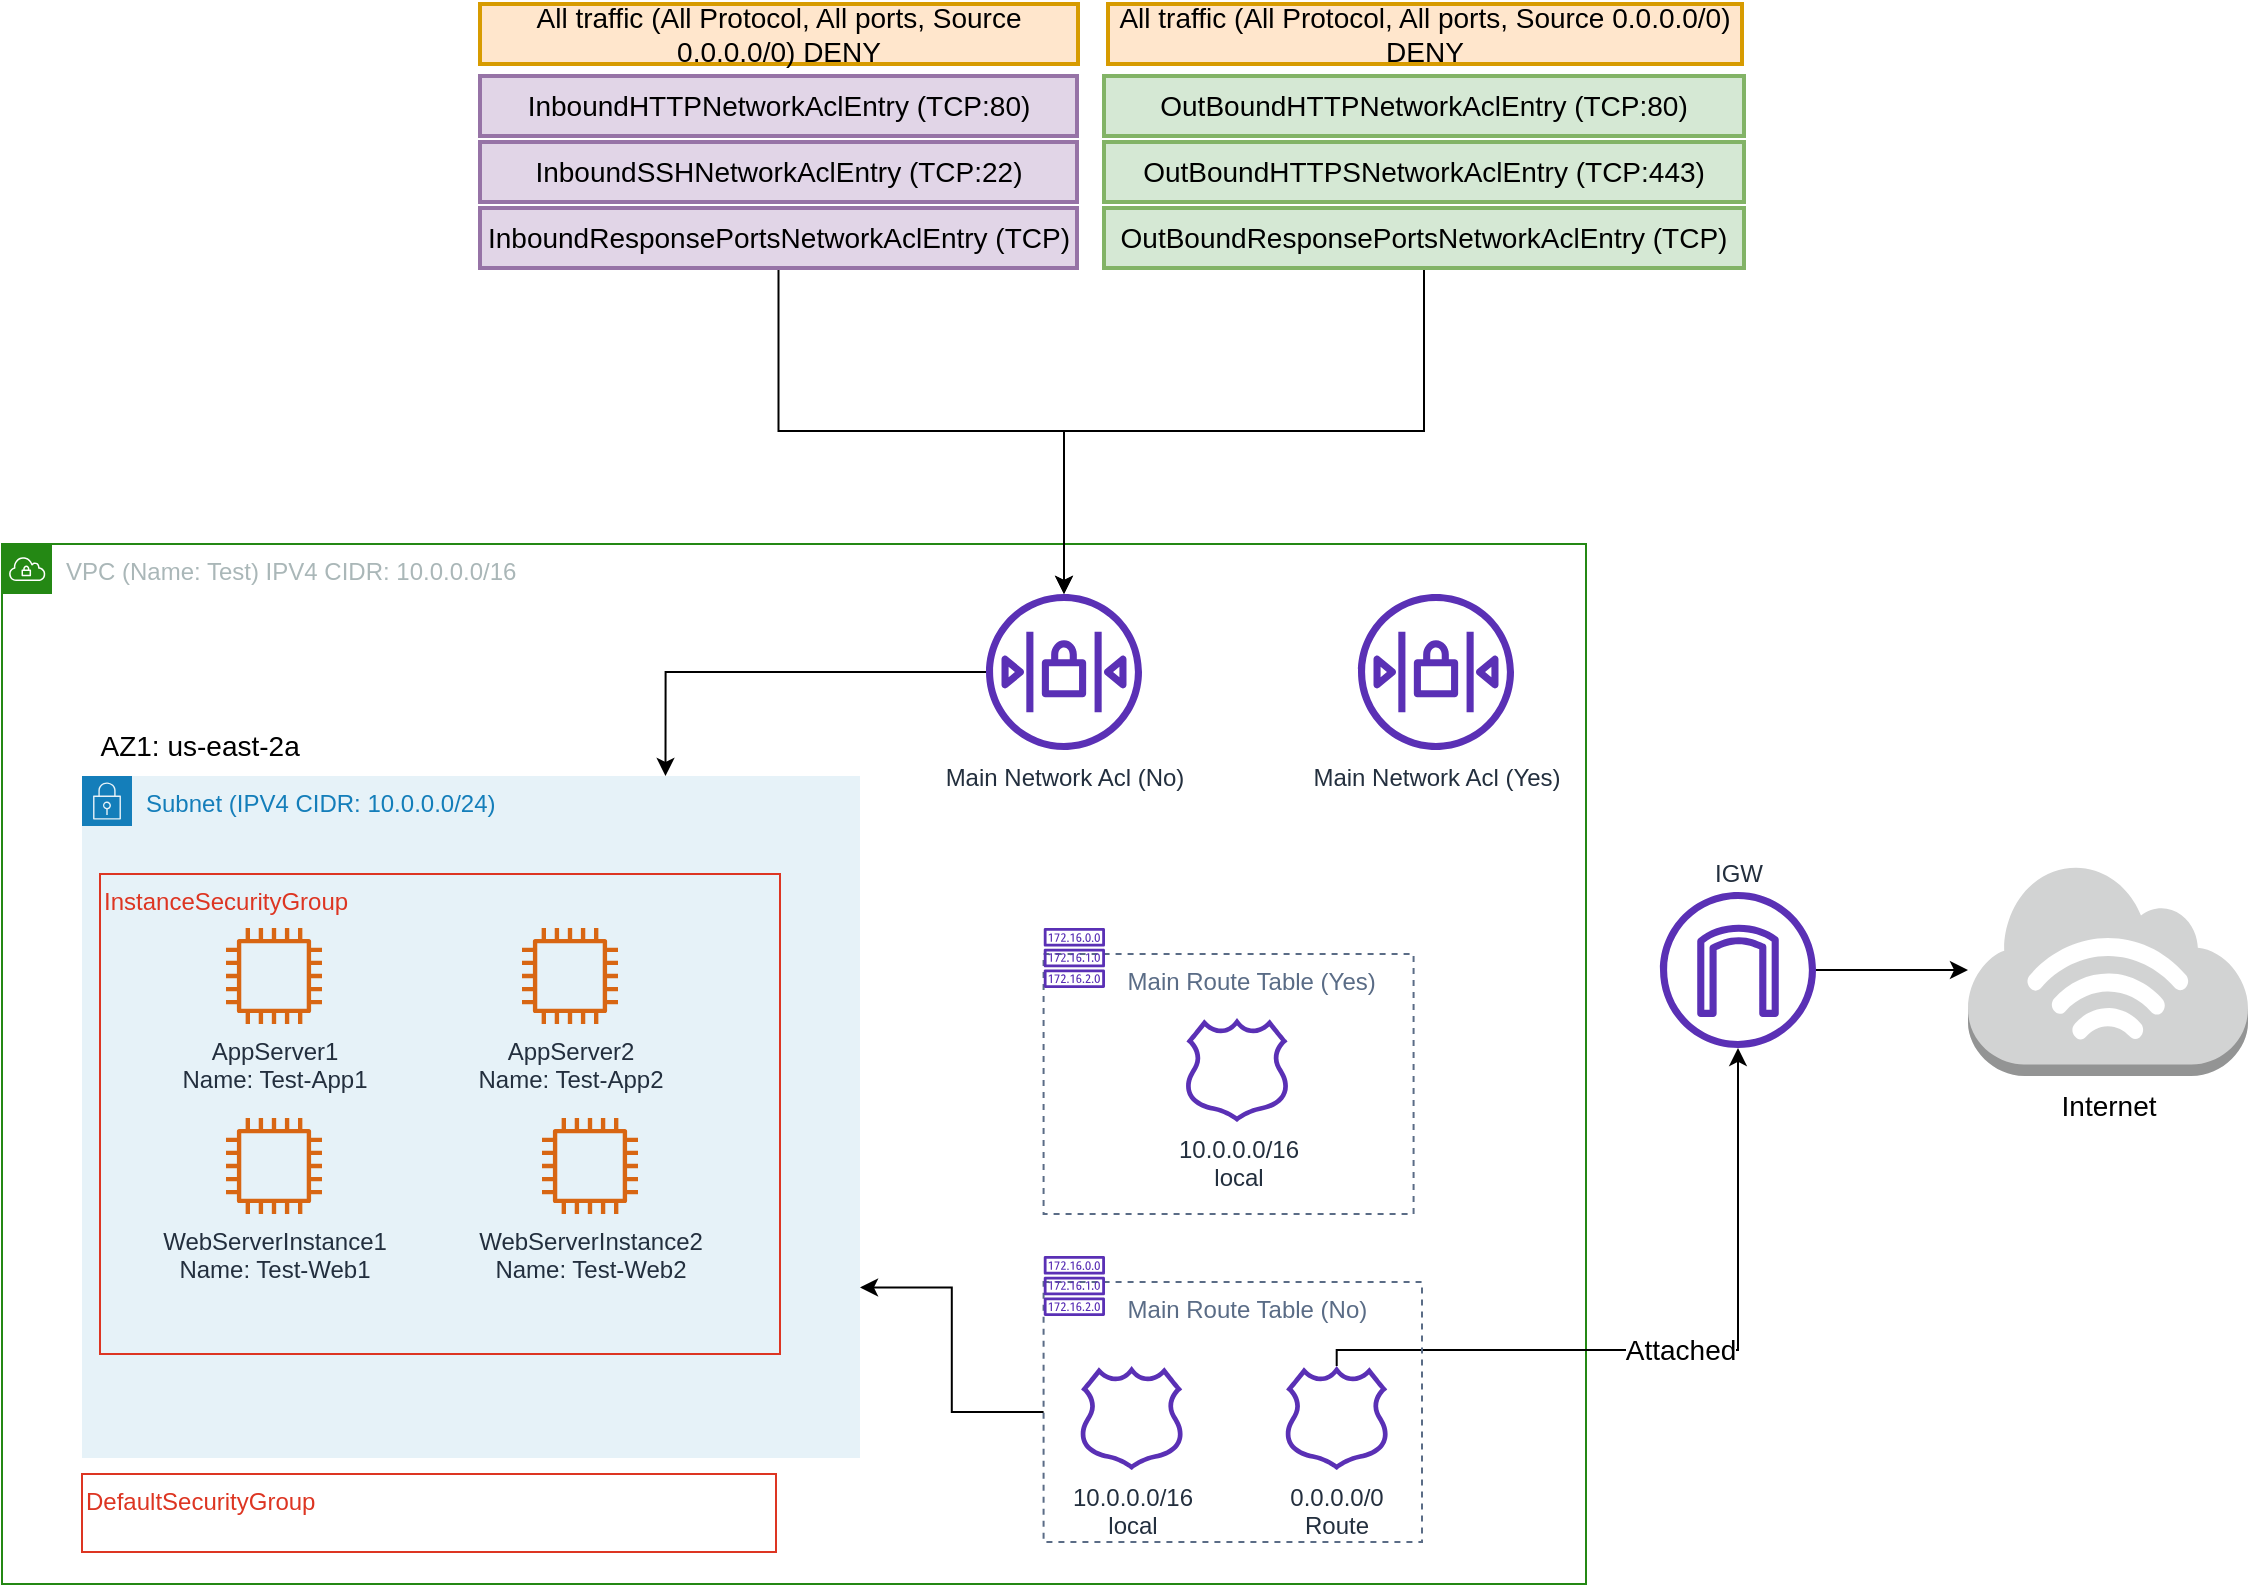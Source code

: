 <mxfile version="13.3.1" type="device" pages="4"><diagram id="06vHvtMR7MIkMRMp7Ps8" name="Architecture-Deployed"><mxGraphModel dx="1240" dy="729" grid="0" gridSize="10" guides="1" tooltips="1" connect="1" arrows="1" fold="1" page="1" pageScale="1" pageWidth="1169" pageHeight="827" math="0" shadow="0"><root><mxCell id="CUQT4DhqtWl53nOIbWc_-0"/><mxCell id="CUQT4DhqtWl53nOIbWc_-1" parent="CUQT4DhqtWl53nOIbWc_-0"/><mxCell id="CUQT4DhqtWl53nOIbWc_-2" value="VPC (Name: Test) IPV4 CIDR: 10.0.0.0/16" style="points=[[0,0],[0.25,0],[0.5,0],[0.75,0],[1,0],[1,0.25],[1,0.5],[1,0.75],[1,1],[0.75,1],[0.5,1],[0.25,1],[0,1],[0,0.75],[0,0.5],[0,0.25]];outlineConnect=0;gradientColor=none;html=1;whiteSpace=wrap;fontSize=12;fontStyle=0;shape=mxgraph.aws4.group;grIcon=mxgraph.aws4.group_vpc;strokeColor=#248814;fillColor=none;verticalAlign=top;align=left;spacingLeft=30;fontColor=#AAB7B8;dashed=0;" vertex="1" parent="CUQT4DhqtWl53nOIbWc_-1"><mxGeometry x="27" y="293" width="792" height="520" as="geometry"/></mxCell><mxCell id="CUQT4DhqtWl53nOIbWc_-3" value="Subnet (IPV4 CIDR: 10.0.0.0/24)" style="points=[[0,0],[0.25,0],[0.5,0],[0.75,0],[1,0],[1,0.25],[1,0.5],[1,0.75],[1,1],[0.75,1],[0.5,1],[0.25,1],[0,1],[0,0.75],[0,0.5],[0,0.25]];outlineConnect=0;gradientColor=none;html=1;whiteSpace=wrap;fontSize=12;fontStyle=0;shape=mxgraph.aws4.group;grIcon=mxgraph.aws4.group_security_group;grStroke=0;strokeColor=#147EBA;fillColor=#E6F2F8;verticalAlign=top;align=left;spacingLeft=30;fontColor=#147EBA;dashed=0;" vertex="1" parent="CUQT4DhqtWl53nOIbWc_-1"><mxGeometry x="67" y="409" width="389" height="341" as="geometry"/></mxCell><mxCell id="CUQT4DhqtWl53nOIbWc_-30" style="edgeStyle=orthogonalEdgeStyle;rounded=0;orthogonalLoop=1;jettySize=auto;html=1;fontSize=14;" edge="1" parent="CUQT4DhqtWl53nOIbWc_-1" source="CUQT4DhqtWl53nOIbWc_-4" target="CUQT4DhqtWl53nOIbWc_-31"><mxGeometry relative="1" as="geometry"><mxPoint x="1151" y="510" as="targetPoint"/></mxGeometry></mxCell><mxCell id="CUQT4DhqtWl53nOIbWc_-4" value="IGW" style="outlineConnect=0;fontColor=#232F3E;gradientColor=none;fillColor=#5A30B5;strokeColor=none;dashed=0;verticalLabelPosition=top;verticalAlign=bottom;align=center;html=1;fontSize=12;fontStyle=0;aspect=fixed;pointerEvents=1;shape=mxgraph.aws4.internet_gateway;labelPosition=center;" vertex="1" parent="CUQT4DhqtWl53nOIbWc_-1"><mxGeometry x="856" y="467" width="78" height="78" as="geometry"/></mxCell><mxCell id="CUQT4DhqtWl53nOIbWc_-9" value="Attached" style="edgeStyle=orthogonalEdgeStyle;rounded=0;orthogonalLoop=1;jettySize=auto;html=1;fontSize=14;" edge="1" parent="CUQT4DhqtWl53nOIbWc_-1" source="CUQT4DhqtWl53nOIbWc_-8" target="CUQT4DhqtWl53nOIbWc_-4"><mxGeometry relative="1" as="geometry"><Array as="points"><mxPoint x="694" y="696"/><mxPoint x="895" y="696"/></Array></mxGeometry></mxCell><mxCell id="CUQT4DhqtWl53nOIbWc_-6" value="            Main Route Table (No)" style="fillColor=none;strokeColor=#5A6C86;dashed=1;verticalAlign=top;fontStyle=0;fontColor=#5A6C86;align=left;" vertex="1" parent="CUQT4DhqtWl53nOIbWc_-1"><mxGeometry x="547.79" y="662" width="189.21" height="130" as="geometry"/></mxCell><mxCell id="CUQT4DhqtWl53nOIbWc_-7" value="" style="outlineConnect=0;fontColor=#232F3E;gradientColor=none;fillColor=#5A30B5;strokeColor=none;dashed=0;verticalLabelPosition=bottom;verticalAlign=top;align=center;html=1;fontSize=12;fontStyle=0;aspect=fixed;pointerEvents=1;shape=mxgraph.aws4.route_table;" vertex="1" parent="CUQT4DhqtWl53nOIbWc_-1"><mxGeometry x="547.79" y="649" width="30.79" height="30" as="geometry"/></mxCell><mxCell id="CUQT4DhqtWl53nOIbWc_-10" style="edgeStyle=orthogonalEdgeStyle;rounded=0;orthogonalLoop=1;jettySize=auto;html=1;entryX=1;entryY=0.75;entryDx=0;entryDy=0;fontSize=14;exitX=0;exitY=0.5;exitDx=0;exitDy=0;" edge="1" parent="CUQT4DhqtWl53nOIbWc_-1" source="CUQT4DhqtWl53nOIbWc_-6" target="CUQT4DhqtWl53nOIbWc_-3"><mxGeometry relative="1" as="geometry"/></mxCell><mxCell id="CUQT4DhqtWl53nOIbWc_-8" value="0.0.0.0/0&lt;br&gt;Route" style="outlineConnect=0;fontColor=#232F3E;gradientColor=none;fillColor=#5A30B5;strokeColor=none;dashed=0;verticalLabelPosition=bottom;verticalAlign=top;align=center;html=1;fontSize=12;fontStyle=0;aspect=fixed;pointerEvents=1;shape=mxgraph.aws4.hosted_zone;labelPosition=center;" vertex="1" parent="CUQT4DhqtWl53nOIbWc_-1"><mxGeometry x="668" y="704" width="52.68" height="52" as="geometry"/></mxCell><mxCell id="CUQT4DhqtWl53nOIbWc_-11" value="AppServer1&lt;br&gt;Name: Test-App1" style="outlineConnect=0;fontColor=#232F3E;gradientColor=none;fillColor=#D86613;strokeColor=none;dashed=0;verticalLabelPosition=bottom;verticalAlign=top;align=center;html=1;fontSize=12;fontStyle=0;aspect=fixed;pointerEvents=1;shape=mxgraph.aws4.instance2;" vertex="1" parent="CUQT4DhqtWl53nOIbWc_-1"><mxGeometry x="139" y="485" width="48" height="48" as="geometry"/></mxCell><mxCell id="CUQT4DhqtWl53nOIbWc_-12" value="AppServer2&lt;br&gt;Name: Test-App2" style="outlineConnect=0;fontColor=#232F3E;gradientColor=none;fillColor=#D86613;strokeColor=none;dashed=0;verticalLabelPosition=bottom;verticalAlign=top;align=center;html=1;fontSize=12;fontStyle=0;aspect=fixed;pointerEvents=1;shape=mxgraph.aws4.instance2;" vertex="1" parent="CUQT4DhqtWl53nOIbWc_-1"><mxGeometry x="287" y="485" width="48" height="48" as="geometry"/></mxCell><mxCell id="CUQT4DhqtWl53nOIbWc_-13" value="WebServerInstance1&lt;br&gt;Name: Test-Web1" style="outlineConnect=0;fontColor=#232F3E;gradientColor=none;fillColor=#D86613;strokeColor=none;dashed=0;verticalLabelPosition=bottom;verticalAlign=top;align=center;html=1;fontSize=12;fontStyle=0;aspect=fixed;pointerEvents=1;shape=mxgraph.aws4.instance2;" vertex="1" parent="CUQT4DhqtWl53nOIbWc_-1"><mxGeometry x="139" y="580" width="48" height="48" as="geometry"/></mxCell><mxCell id="CUQT4DhqtWl53nOIbWc_-14" value="WebServerInstance2&lt;br&gt;Name: Test-Web2" style="outlineConnect=0;fontColor=#232F3E;gradientColor=none;fillColor=#D86613;strokeColor=none;dashed=0;verticalLabelPosition=bottom;verticalAlign=top;align=center;html=1;fontSize=12;fontStyle=0;aspect=fixed;pointerEvents=1;shape=mxgraph.aws4.instance2;" vertex="1" parent="CUQT4DhqtWl53nOIbWc_-1"><mxGeometry x="297" y="580" width="48" height="48" as="geometry"/></mxCell><mxCell id="CUQT4DhqtWl53nOIbWc_-16" value="InstanceSecurityGroup" style="fillColor=none;strokeColor=#DD3522;verticalAlign=top;fontStyle=0;fontColor=#DD3522;align=left;" vertex="1" parent="CUQT4DhqtWl53nOIbWc_-1"><mxGeometry x="76" y="458" width="340" height="240" as="geometry"/></mxCell><mxCell id="CUQT4DhqtWl53nOIbWc_-25" style="edgeStyle=orthogonalEdgeStyle;rounded=0;orthogonalLoop=1;jettySize=auto;html=1;entryX=0.75;entryY=0;entryDx=0;entryDy=0;fontSize=14;" edge="1" parent="CUQT4DhqtWl53nOIbWc_-1" source="CUQT4DhqtWl53nOIbWc_-17" target="CUQT4DhqtWl53nOIbWc_-3"><mxGeometry relative="1" as="geometry"/></mxCell><mxCell id="CUQT4DhqtWl53nOIbWc_-17" value="Main Network Acl (No)" style="outlineConnect=0;fontColor=#232F3E;gradientColor=none;fillColor=#5A30B5;strokeColor=none;dashed=0;verticalLabelPosition=bottom;verticalAlign=top;align=center;html=1;fontSize=12;fontStyle=0;aspect=fixed;pointerEvents=1;shape=mxgraph.aws4.network_access_control_list;" vertex="1" parent="CUQT4DhqtWl53nOIbWc_-1"><mxGeometry x="519" y="318" width="78" height="78" as="geometry"/></mxCell><mxCell id="CUQT4DhqtWl53nOIbWc_-18" value="InboundHTTPNetworkAclEntry (TCP:80)" style="rounded=0;whiteSpace=wrap;html=1;strokeColor=#9673a6;strokeWidth=2;fontSize=14;align=center;fillColor=#e1d5e7;" vertex="1" parent="CUQT4DhqtWl53nOIbWc_-1"><mxGeometry x="266" y="59" width="298.5" height="30" as="geometry"/></mxCell><mxCell id="CUQT4DhqtWl53nOIbWc_-20" value="InboundSSHNetworkAclEntry (TCP:22)" style="rounded=0;whiteSpace=wrap;html=1;strokeColor=#9673a6;strokeWidth=2;fontSize=14;align=center;fillColor=#e1d5e7;" vertex="1" parent="CUQT4DhqtWl53nOIbWc_-1"><mxGeometry x="266" y="92" width="298.5" height="30" as="geometry"/></mxCell><mxCell id="CUQT4DhqtWl53nOIbWc_-27" style="edgeStyle=orthogonalEdgeStyle;rounded=0;orthogonalLoop=1;jettySize=auto;html=1;fontSize=14;" edge="1" parent="CUQT4DhqtWl53nOIbWc_-1" source="CUQT4DhqtWl53nOIbWc_-21" target="CUQT4DhqtWl53nOIbWc_-17"><mxGeometry relative="1" as="geometry"/></mxCell><mxCell id="CUQT4DhqtWl53nOIbWc_-21" value="InboundResponsePortsNetworkAclEntry (TCP)" style="rounded=0;whiteSpace=wrap;html=1;strokeColor=#9673a6;strokeWidth=2;fontSize=14;align=center;fillColor=#e1d5e7;" vertex="1" parent="CUQT4DhqtWl53nOIbWc_-1"><mxGeometry x="266" y="125" width="298.5" height="30" as="geometry"/></mxCell><mxCell id="CUQT4DhqtWl53nOIbWc_-22" value="OutBoundHTTPNetworkAclEntry (TCP:80)" style="rounded=0;whiteSpace=wrap;html=1;strokeColor=#82b366;strokeWidth=2;fontSize=14;align=center;fillColor=#d5e8d4;" vertex="1" parent="CUQT4DhqtWl53nOIbWc_-1"><mxGeometry x="578" y="59" width="320" height="30" as="geometry"/></mxCell><mxCell id="CUQT4DhqtWl53nOIbWc_-23" value="OutBoundHTTPSNetworkAclEntry (TCP:443)" style="rounded=0;whiteSpace=wrap;html=1;strokeColor=#82b366;strokeWidth=2;fontSize=14;align=center;fillColor=#d5e8d4;" vertex="1" parent="CUQT4DhqtWl53nOIbWc_-1"><mxGeometry x="578" y="92" width="320" height="30" as="geometry"/></mxCell><mxCell id="CUQT4DhqtWl53nOIbWc_-26" style="edgeStyle=orthogonalEdgeStyle;rounded=0;orthogonalLoop=1;jettySize=auto;html=1;fontSize=14;" edge="1" parent="CUQT4DhqtWl53nOIbWc_-1" source="CUQT4DhqtWl53nOIbWc_-24" target="CUQT4DhqtWl53nOIbWc_-17"><mxGeometry relative="1" as="geometry"/></mxCell><mxCell id="CUQT4DhqtWl53nOIbWc_-24" value="OutBoundResponsePortsNetworkAclEntry (TCP)" style="rounded=0;whiteSpace=wrap;html=1;strokeColor=#82b366;strokeWidth=2;fontSize=14;align=center;fillColor=#d5e8d4;" vertex="1" parent="CUQT4DhqtWl53nOIbWc_-1"><mxGeometry x="578" y="125" width="320" height="30" as="geometry"/></mxCell><mxCell id="CUQT4DhqtWl53nOIbWc_-31" value="Internet" style="outlineConnect=0;dashed=0;verticalLabelPosition=bottom;verticalAlign=top;align=center;html=1;shape=mxgraph.aws3.internet_3;fillColor=#D2D3D3;gradientColor=none;strokeColor=#000000;strokeWidth=2;fontSize=14;" vertex="1" parent="CUQT4DhqtWl53nOIbWc_-1"><mxGeometry x="1010" y="453" width="140" height="106" as="geometry"/></mxCell><mxCell id="CUQT4DhqtWl53nOIbWc_-32" value="AZ1: us-east-2a&amp;nbsp;" style="text;html=1;strokeColor=none;fillColor=none;align=center;verticalAlign=middle;whiteSpace=wrap;rounded=0;fontSize=14;" vertex="1" parent="CUQT4DhqtWl53nOIbWc_-1"><mxGeometry x="67" y="384" width="122" height="20" as="geometry"/></mxCell><mxCell id="CUQT4DhqtWl53nOIbWc_-33" value="All traffic (All Protocol, All ports, Source 0.0.0.0/0) DENY" style="rounded=0;whiteSpace=wrap;html=1;strokeColor=#d79b00;strokeWidth=2;fontSize=14;align=center;fillColor=#ffe6cc;" vertex="1" parent="CUQT4DhqtWl53nOIbWc_-1"><mxGeometry x="266" y="23" width="299" height="30" as="geometry"/></mxCell><mxCell id="CUQT4DhqtWl53nOIbWc_-34" value="All traffic (All Protocol, All ports, Source 0.0.0.0/0) DENY" style="rounded=0;whiteSpace=wrap;html=1;strokeColor=#d79b00;strokeWidth=2;fontSize=14;align=center;fillColor=#ffe6cc;" vertex="1" parent="CUQT4DhqtWl53nOIbWc_-1"><mxGeometry x="580" y="23" width="317" height="30" as="geometry"/></mxCell><mxCell id="CUQT4DhqtWl53nOIbWc_-35" value="10.0.0.0/16&lt;br&gt;local" style="outlineConnect=0;fontColor=#232F3E;gradientColor=none;fillColor=#5A30B5;strokeColor=none;dashed=0;verticalLabelPosition=bottom;verticalAlign=top;align=center;html=1;fontSize=12;fontStyle=0;aspect=fixed;pointerEvents=1;shape=mxgraph.aws4.hosted_zone;labelPosition=center;" vertex="1" parent="CUQT4DhqtWl53nOIbWc_-1"><mxGeometry x="565.48" y="704" width="52.68" height="52" as="geometry"/></mxCell><mxCell id="CUQT4DhqtWl53nOIbWc_-38" value="            Main Route Table (Yes)" style="fillColor=none;strokeColor=#5A6C86;dashed=1;verticalAlign=top;fontStyle=0;fontColor=#5A6C86;align=left;" vertex="1" parent="CUQT4DhqtWl53nOIbWc_-1"><mxGeometry x="547.79" y="498" width="185" height="130" as="geometry"/></mxCell><mxCell id="CUQT4DhqtWl53nOIbWc_-39" value="" style="outlineConnect=0;fontColor=#232F3E;gradientColor=none;fillColor=#5A30B5;strokeColor=none;dashed=0;verticalLabelPosition=bottom;verticalAlign=top;align=center;html=1;fontSize=12;fontStyle=0;aspect=fixed;pointerEvents=1;shape=mxgraph.aws4.route_table;" vertex="1" parent="CUQT4DhqtWl53nOIbWc_-1"><mxGeometry x="547.79" y="485" width="30.79" height="30" as="geometry"/></mxCell><mxCell id="CUQT4DhqtWl53nOIbWc_-41" value="10.0.0.0/16&lt;br&gt;local" style="outlineConnect=0;fontColor=#232F3E;gradientColor=none;fillColor=#5A30B5;strokeColor=none;dashed=0;verticalLabelPosition=bottom;verticalAlign=top;align=center;html=1;fontSize=12;fontStyle=0;aspect=fixed;pointerEvents=1;shape=mxgraph.aws4.hosted_zone;labelPosition=center;" vertex="1" parent="CUQT4DhqtWl53nOIbWc_-1"><mxGeometry x="618.16" y="530" width="52.68" height="52" as="geometry"/></mxCell><mxCell id="CUQT4DhqtWl53nOIbWc_-46" value="Main Network Acl (Yes)" style="outlineConnect=0;fontColor=#232F3E;gradientColor=none;fillColor=#5A30B5;strokeColor=none;dashed=0;verticalLabelPosition=bottom;verticalAlign=top;align=center;html=1;fontSize=12;fontStyle=0;aspect=fixed;pointerEvents=1;shape=mxgraph.aws4.network_access_control_list;" vertex="1" parent="CUQT4DhqtWl53nOIbWc_-1"><mxGeometry x="705" y="318" width="78" height="78" as="geometry"/></mxCell><mxCell id="CUQT4DhqtWl53nOIbWc_-47" value="DefaultSecurityGroup" style="fillColor=none;strokeColor=#DD3522;verticalAlign=top;fontStyle=0;fontColor=#DD3522;align=left;" vertex="1" parent="CUQT4DhqtWl53nOIbWc_-1"><mxGeometry x="67" y="758" width="347" height="39" as="geometry"/></mxCell></root></mxGraphModel></diagram><diagram id="Ww1xOAXQx5zGMgflqXuZ" name="Tagging"><mxGraphModel dx="1240" dy="729" grid="0" gridSize="10" guides="1" tooltips="1" connect="1" arrows="1" fold="1" page="1" pageScale="1" pageWidth="1169" pageHeight="827" math="0" shadow="0"><root><mxCell id="AJAjLBvWttC35qqNNtsk-0"/><mxCell id="AJAjLBvWttC35qqNNtsk-1" parent="AJAjLBvWttC35qqNNtsk-0"/><mxCell id="AJAjLBvWttC35qqNNtsk-2" value="AWS Resource" style="shape=cube;whiteSpace=wrap;html=1;boundedLbl=1;backgroundOutline=1;darkOpacity=0.05;darkOpacity2=0.1;fontSize=14;align=left;" vertex="1" parent="AJAjLBvWttC35qqNNtsk-1"><mxGeometry x="540" y="233" width="120" height="80" as="geometry"/></mxCell><mxCell id="AJAjLBvWttC35qqNNtsk-6" style="edgeStyle=orthogonalEdgeStyle;rounded=0;orthogonalLoop=1;jettySize=auto;html=1;fontSize=14;" edge="1" parent="AJAjLBvWttC35qqNNtsk-1" source="AJAjLBvWttC35qqNNtsk-4" target="AJAjLBvWttC35qqNNtsk-2"><mxGeometry relative="1" as="geometry"/></mxCell><mxCell id="AJAjLBvWttC35qqNNtsk-4" value="Tag Dimensions:&amp;nbsp;&lt;br&gt;- Managing Resource Access Control with IAM&lt;br&gt;- Cost Tracking&lt;br&gt;- Automation&lt;br&gt;- AWS Console Organization" style="aspect=fixed;html=1;points=[];align=left;image;fontSize=12;image=img/lib/mscae/Tag.svg;" vertex="1" parent="AJAjLBvWttC35qqNNtsk-1"><mxGeometry x="775" y="248" width="50" height="50" as="geometry"/></mxCell><mxCell id="AJAjLBvWttC35qqNNtsk-8" style="edgeStyle=orthogonalEdgeStyle;rounded=0;orthogonalLoop=1;jettySize=auto;html=1;fontSize=14;" edge="1" parent="AJAjLBvWttC35qqNNtsk-1" source="AJAjLBvWttC35qqNNtsk-7" target="AJAjLBvWttC35qqNNtsk-2"><mxGeometry relative="1" as="geometry"/></mxCell><mxCell id="AJAjLBvWttC35qqNNtsk-7" value="Metadata in form of Tags" style="aspect=fixed;html=1;points=[];align=left;image;fontSize=12;image=img/lib/mscae/Tag.svg;" vertex="1" parent="AJAjLBvWttC35qqNNtsk-1"><mxGeometry x="575" y="413" width="50" height="50" as="geometry"/></mxCell><mxCell id="AJAjLBvWttC35qqNNtsk-10" style="edgeStyle=orthogonalEdgeStyle;rounded=0;orthogonalLoop=1;jettySize=auto;html=1;fontSize=14;" edge="1" parent="AJAjLBvWttC35qqNNtsk-1" source="AJAjLBvWttC35qqNNtsk-9" target="AJAjLBvWttC35qqNNtsk-2"><mxGeometry relative="1" as="geometry"/></mxCell><mxCell id="AJAjLBvWttC35qqNNtsk-9" value="Categories:&lt;br&gt;- Technical Tags: Environment, Workload, InstanceRole, etc.&lt;br&gt;- Automation Tags: PatchGroup, SSMManaged, etc.&lt;br&gt;- Business Tags: Owner, tec.&lt;br&gt;- Security Tags: Confidentiality, etc" style="aspect=fixed;html=1;points=[];align=left;image;fontSize=12;image=img/lib/mscae/Tag.svg;" vertex="1" parent="AJAjLBvWttC35qqNNtsk-1"><mxGeometry x="260" y="283" width="50" height="50" as="geometry"/></mxCell><mxCell id="AJAjLBvWttC35qqNNtsk-12" style="edgeStyle=orthogonalEdgeStyle;rounded=0;orthogonalLoop=1;jettySize=auto;html=1;fontSize=14;" edge="1" parent="AJAjLBvWttC35qqNNtsk-1" source="AJAjLBvWttC35qqNNtsk-11" target="AJAjLBvWttC35qqNNtsk-2"><mxGeometry relative="1" as="geometry"/></mxCell><mxCell id="AJAjLBvWttC35qqNNtsk-11" value="AWS Resource Groups Tagging API&lt;br&gt;For: manage, search and filter" style="aspect=fixed;html=1;points=[];align=left;image;fontSize=12;image=img/lib/mscae/Tag.svg;strokeColor=#000000;strokeWidth=2;gradientColor=#000000;" vertex="1" parent="AJAjLBvWttC35qqNNtsk-1"><mxGeometry x="330" y="153" width="50" height="50" as="geometry"/></mxCell></root></mxGraphModel></diagram><diagram id="Zryf0pQ0icJ6FN4pDZ8S" name="EC2-Key-Pairs"><mxGraphModel dx="868" dy="510" grid="0" gridSize="10" guides="1" tooltips="1" connect="1" arrows="1" fold="1" page="1" pageScale="1" pageWidth="1169" pageHeight="827" math="0" shadow="0"><root><mxCell id="0"/><mxCell id="1" parent="0"/><mxCell id="3tYxJTX5RmtaW7cfPA9g-1" value="EC2 instance&lt;br&gt;(Linux)" style="outlineConnect=0;fontColor=#232F3E;gradientColor=none;fillColor=#D86613;strokeColor=none;dashed=0;verticalLabelPosition=middle;verticalAlign=middle;align=center;html=1;fontSize=12;fontStyle=0;aspect=fixed;pointerEvents=1;shape=mxgraph.aws4.instance2;labelPosition=center;" vertex="1" parent="1"><mxGeometry x="755" y="169" width="110" height="110" as="geometry"/></mxCell><mxCell id="3tYxJTX5RmtaW7cfPA9g-2" value="User" style="outlineConnect=0;fontColor=#232F3E;gradientColor=none;fillColor=#232F3E;strokeColor=none;dashed=0;verticalLabelPosition=bottom;verticalAlign=top;align=center;html=1;fontSize=12;fontStyle=0;aspect=fixed;pointerEvents=1;shape=mxgraph.aws4.user;" vertex="1" parent="1"><mxGeometry x="305" y="202" width="44" height="44" as="geometry"/></mxCell><mxCell id="3tYxJTX5RmtaW7cfPA9g-4" value="SSH" style="edgeStyle=orthogonalEdgeStyle;rounded=0;orthogonalLoop=1;jettySize=auto;html=1;" edge="1" parent="1" source="3tYxJTX5RmtaW7cfPA9g-3" target="3tYxJTX5RmtaW7cfPA9g-1"><mxGeometry relative="1" as="geometry"/></mxCell><mxCell id="3tYxJTX5RmtaW7cfPA9g-3" value="" style="outlineConnect=0;fontColor=#232F3E;gradientColor=none;fillColor=#232F3E;strokeColor=none;dashed=0;verticalLabelPosition=bottom;verticalAlign=top;align=center;html=1;fontSize=12;fontStyle=0;aspect=fixed;pointerEvents=1;shape=mxgraph.aws4.client;" vertex="1" parent="1"><mxGeometry x="365" y="186" width="78" height="76" as="geometry"/></mxCell><mxCell id="3tYxJTX5RmtaW7cfPA9g-5" value="Private Key&lt;br&gt;(secure place&lt;br&gt;C:\Users\rafae\.aws)&lt;br&gt;EC2 uses ED25519 or 2048-bit-SSH-2 RSA&lt;br&gt;(5000 Key Pairs Per Region)" style="outlineConnect=0;fontColor=#232F3E;gradientColor=none;fillColor=#C7131F;strokeColor=none;dashed=0;verticalLabelPosition=bottom;verticalAlign=top;align=center;html=1;fontSize=12;fontStyle=0;aspect=fixed;pointerEvents=1;shape=mxgraph.aws4.addon;" vertex="1" parent="1"><mxGeometry x="365" y="280" width="78" height="40" as="geometry"/></mxCell><mxCell id="3tYxJTX5RmtaW7cfPA9g-7" value="Public Key&lt;br&gt;(~/.ssh/authorized_keys)" style="outlineConnect=0;fontColor=#232F3E;gradientColor=none;fillColor=#C7131F;strokeColor=none;dashed=0;verticalLabelPosition=bottom;verticalAlign=top;align=center;html=1;fontSize=12;fontStyle=0;aspect=fixed;pointerEvents=1;shape=mxgraph.aws4.sts;" vertex="1" parent="1"><mxGeometry x="771" y="290" width="78" height="50" as="geometry"/></mxCell><mxCell id="3tYxJTX5RmtaW7cfPA9g-10" value="Public-key cryptography" style="text;html=1;strokeColor=none;fillColor=none;align=left;verticalAlign=middle;whiteSpace=wrap;rounded=0;fontStyle=1;fontSize=14;" vertex="1" parent="1"><mxGeometry x="318" y="115" width="224" height="20" as="geometry"/></mxCell></root></mxGraphModel></diagram><diagram id="GWERq9nsRNw0CNUCzwGX" name="Operation"><mxGraphModel dx="868" dy="510" grid="0" gridSize="10" guides="1" tooltips="1" connect="1" arrows="1" fold="1" page="1" pageScale="1" pageWidth="1169" pageHeight="827" math="0" shadow="0"><root><mxCell id="Pf49D9exWvuT-8XeCFTB-0"/><mxCell id="Pf49D9exWvuT-8XeCFTB-1" parent="Pf49D9exWvuT-8XeCFTB-0"/><mxCell id="Pf49D9exWvuT-8XeCFTB-15" style="edgeStyle=orthogonalEdgeStyle;rounded=0;orthogonalLoop=1;jettySize=auto;html=1;entryX=0;entryY=0.5;entryDx=0;entryDy=0;startArrow=classic;startFill=1;fontSize=14;" edge="1" parent="Pf49D9exWvuT-8XeCFTB-1" source="Pf49D9exWvuT-8XeCFTB-2" target="Pf49D9exWvuT-8XeCFTB-3"><mxGeometry relative="1" as="geometry"/></mxCell><mxCell id="Pf49D9exWvuT-8XeCFTB-2" value="Windows&lt;br&gt;PowerShell 3.0" style="outlineConnect=0;fontColor=#232F3E;gradientColor=none;fillColor=#232F3E;strokeColor=none;dashed=0;verticalLabelPosition=bottom;verticalAlign=top;align=center;html=1;fontSize=12;fontStyle=0;aspect=fixed;pointerEvents=1;shape=mxgraph.aws4.client;" vertex="1" parent="Pf49D9exWvuT-8XeCFTB-1"><mxGeometry x="240" y="147" width="78" height="76" as="geometry"/></mxCell><mxCell id="Pf49D9exWvuT-8XeCFTB-8" value="ec2messages" style="edgeStyle=orthogonalEdgeStyle;rounded=0;orthogonalLoop=1;jettySize=auto;html=1;fontSize=14;startArrow=classic;startFill=1;" edge="1" parent="Pf49D9exWvuT-8XeCFTB-1" source="Pf49D9exWvuT-8XeCFTB-3" target="Pf49D9exWvuT-8XeCFTB-7"><mxGeometry relative="1" as="geometry"/></mxCell><mxCell id="Pf49D9exWvuT-8XeCFTB-13" style="edgeStyle=orthogonalEdgeStyle;rounded=0;orthogonalLoop=1;jettySize=auto;html=1;entryX=0;entryY=0.5;entryDx=0;entryDy=0;startArrow=classic;startFill=1;fontSize=14;" edge="1" parent="Pf49D9exWvuT-8XeCFTB-1" source="Pf49D9exWvuT-8XeCFTB-3" target="Pf49D9exWvuT-8XeCFTB-10"><mxGeometry relative="1" as="geometry"/></mxCell><mxCell id="Pf49D9exWvuT-8XeCFTB-14" style="edgeStyle=orthogonalEdgeStyle;rounded=0;orthogonalLoop=1;jettySize=auto;html=1;entryX=0;entryY=0.5;entryDx=0;entryDy=0;startArrow=classic;startFill=1;fontSize=14;" edge="1" parent="Pf49D9exWvuT-8XeCFTB-1" source="Pf49D9exWvuT-8XeCFTB-3" target="Pf49D9exWvuT-8XeCFTB-12"><mxGeometry relative="1" as="geometry"/></mxCell><mxCell id="Pf49D9exWvuT-8XeCFTB-3" value="SSM Service" style="ellipse;whiteSpace=wrap;html=1;strokeColor=#d6b656;strokeWidth=2;fontSize=14;align=center;fillColor=#fff2cc;" vertex="1" parent="Pf49D9exWvuT-8XeCFTB-1"><mxGeometry x="450" y="160" width="50" height="50" as="geometry"/></mxCell><mxCell id="Pf49D9exWvuT-8XeCFTB-4" value="Operation as Code use SSM (AWS Systems Manager)" style="text;html=1;strokeColor=none;fillColor=none;align=center;verticalAlign=middle;whiteSpace=wrap;rounded=0;fontSize=14;" vertex="1" parent="Pf49D9exWvuT-8XeCFTB-1"><mxGeometry x="221" y="42" width="384" height="20" as="geometry"/></mxCell><mxCell id="Pf49D9exWvuT-8XeCFTB-5" value="EC2" style="outlineConnect=0;fontColor=#232F3E;gradientColor=none;fillColor=#D86613;strokeColor=none;dashed=0;verticalLabelPosition=middle;verticalAlign=middle;align=center;html=1;fontSize=12;fontStyle=0;aspect=fixed;pointerEvents=1;shape=mxgraph.aws4.instance2;labelPosition=center;" vertex="1" parent="Pf49D9exWvuT-8XeCFTB-1"><mxGeometry x="796" y="120" width="80" height="80" as="geometry"/></mxCell><mxCell id="Pf49D9exWvuT-8XeCFTB-6" value="- Outbound internet access&lt;br&gt;- SSM supported in Region&lt;br&gt;- Requires IAM roles" style="text;html=1;strokeColor=none;fillColor=none;align=left;verticalAlign=middle;whiteSpace=wrap;rounded=0;fontSize=14;" vertex="1" parent="Pf49D9exWvuT-8XeCFTB-1"><mxGeometry x="737" y="414" width="230" height="42" as="geometry"/></mxCell><mxCell id="Pf49D9exWvuT-8XeCFTB-7" value="SSM Agent" style="ellipse;whiteSpace=wrap;html=1;strokeColor=#6c8ebf;strokeWidth=2;fontSize=14;align=center;fillColor=#dae8fc;" vertex="1" parent="Pf49D9exWvuT-8XeCFTB-1"><mxGeometry x="739" y="160" width="50" height="50" as="geometry"/></mxCell><mxCell id="Pf49D9exWvuT-8XeCFTB-9" value="On-premise" style="outlineConnect=0;fontColor=#232F3E;gradientColor=none;fillColor=#D86613;strokeColor=none;dashed=0;verticalLabelPosition=middle;verticalAlign=middle;align=center;html=1;fontSize=12;fontStyle=0;aspect=fixed;pointerEvents=1;shape=mxgraph.aws4.instance2;labelPosition=center;" vertex="1" parent="Pf49D9exWvuT-8XeCFTB-1"><mxGeometry x="796" y="210" width="80" height="80" as="geometry"/></mxCell><mxCell id="Pf49D9exWvuT-8XeCFTB-10" value="SSM Agent" style="ellipse;whiteSpace=wrap;html=1;strokeColor=#6c8ebf;strokeWidth=2;fontSize=14;align=center;fillColor=#dae8fc;" vertex="1" parent="Pf49D9exWvuT-8XeCFTB-1"><mxGeometry x="739" y="234" width="50" height="50" as="geometry"/></mxCell><mxCell id="Pf49D9exWvuT-8XeCFTB-11" value="VM" style="outlineConnect=0;fontColor=#232F3E;gradientColor=none;fillColor=#D86613;strokeColor=none;dashed=0;verticalLabelPosition=middle;verticalAlign=middle;align=center;html=1;fontSize=12;fontStyle=0;aspect=fixed;pointerEvents=1;shape=mxgraph.aws4.instance2;labelPosition=center;" vertex="1" parent="Pf49D9exWvuT-8XeCFTB-1"><mxGeometry x="799" y="305" width="80" height="80" as="geometry"/></mxCell><mxCell id="Pf49D9exWvuT-8XeCFTB-12" value="SSM Agent" style="ellipse;whiteSpace=wrap;html=1;strokeColor=#6c8ebf;strokeWidth=2;fontSize=14;align=center;fillColor=#dae8fc;" vertex="1" parent="Pf49D9exWvuT-8XeCFTB-1"><mxGeometry x="741" y="329" width="50" height="50" as="geometry"/></mxCell></root></mxGraphModel></diagram></mxfile>